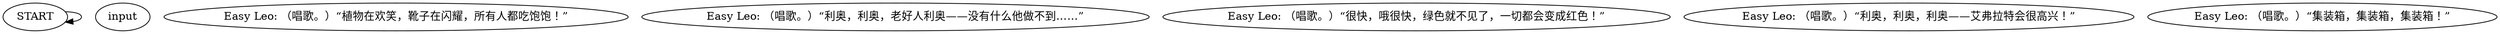 # CONTAINERYARD / LEO barks
# Leo's barks
# ==================================================
digraph G {
	  0 [label="START"];
	  1 [label="input"];
	  2 [label="Easy Leo: （唱歌。）“植物在欢笑，靴子在闪耀，所有人都吃饱饱！”"];
	  3 [label="Easy Leo: （唱歌。）“利奥，利奥，老好人利奥——没有什么他做不到……”"];
	  4 [label="Easy Leo: （唱歌。）“很快，哦很快，绿色就不见了，一切都会变成红色！”"];
	  5 [label="Easy Leo: （唱歌。）“利奥，利奥，利奥——艾弗拉特会很高兴！”"];
	  6 [label="Easy Leo: （唱歌。）“集装箱，集装箱，集装箱！”"];
	  0 -> 0
}


